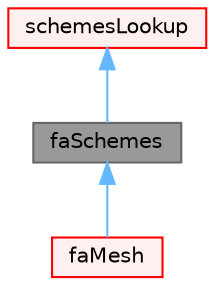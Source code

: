 digraph "faSchemes"
{
 // LATEX_PDF_SIZE
  bgcolor="transparent";
  edge [fontname=Helvetica,fontsize=10,labelfontname=Helvetica,labelfontsize=10];
  node [fontname=Helvetica,fontsize=10,shape=box,height=0.2,width=0.4];
  Node1 [id="Node000001",label="faSchemes",height=0.2,width=0.4,color="gray40", fillcolor="grey60", style="filled", fontcolor="black",tooltip="Selector class for finite area differencing schemes. faMesh is derived from faSchemes so that all fie..."];
  Node2 -> Node1 [id="edge1_Node000001_Node000002",dir="back",color="steelblue1",style="solid",tooltip=" "];
  Node2 [id="Node000002",label="schemesLookup",height=0.2,width=0.4,color="red", fillcolor="#FFF0F0", style="filled",URL="$classFoam_1_1schemesLookup.html",tooltip="Selector class for finite area/finite volume differencing schemes."];
  Node1 -> Node12 [id="edge2_Node000001_Node000012",dir="back",color="steelblue1",style="solid",tooltip=" "];
  Node12 [id="Node000012",label="faMesh",height=0.2,width=0.4,color="red", fillcolor="#FFF0F0", style="filled",URL="$classFoam_1_1faMesh.html",tooltip="Finite area mesh (used for 2-D non-Euclidian finite area method) defined using a patch of faces on a ..."];
}

